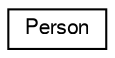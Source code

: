 digraph G
{
  edge [fontname="FreeSans",fontsize="10",labelfontname="FreeSans",labelfontsize="10"];
  node [fontname="FreeSans",fontsize="10",shape=record];
  rankdir="LR";
  Node1 [label="Person",height=0.2,width=0.4,color="black", fillcolor="white", style="filled",URL="$classPerson.html"];
}
